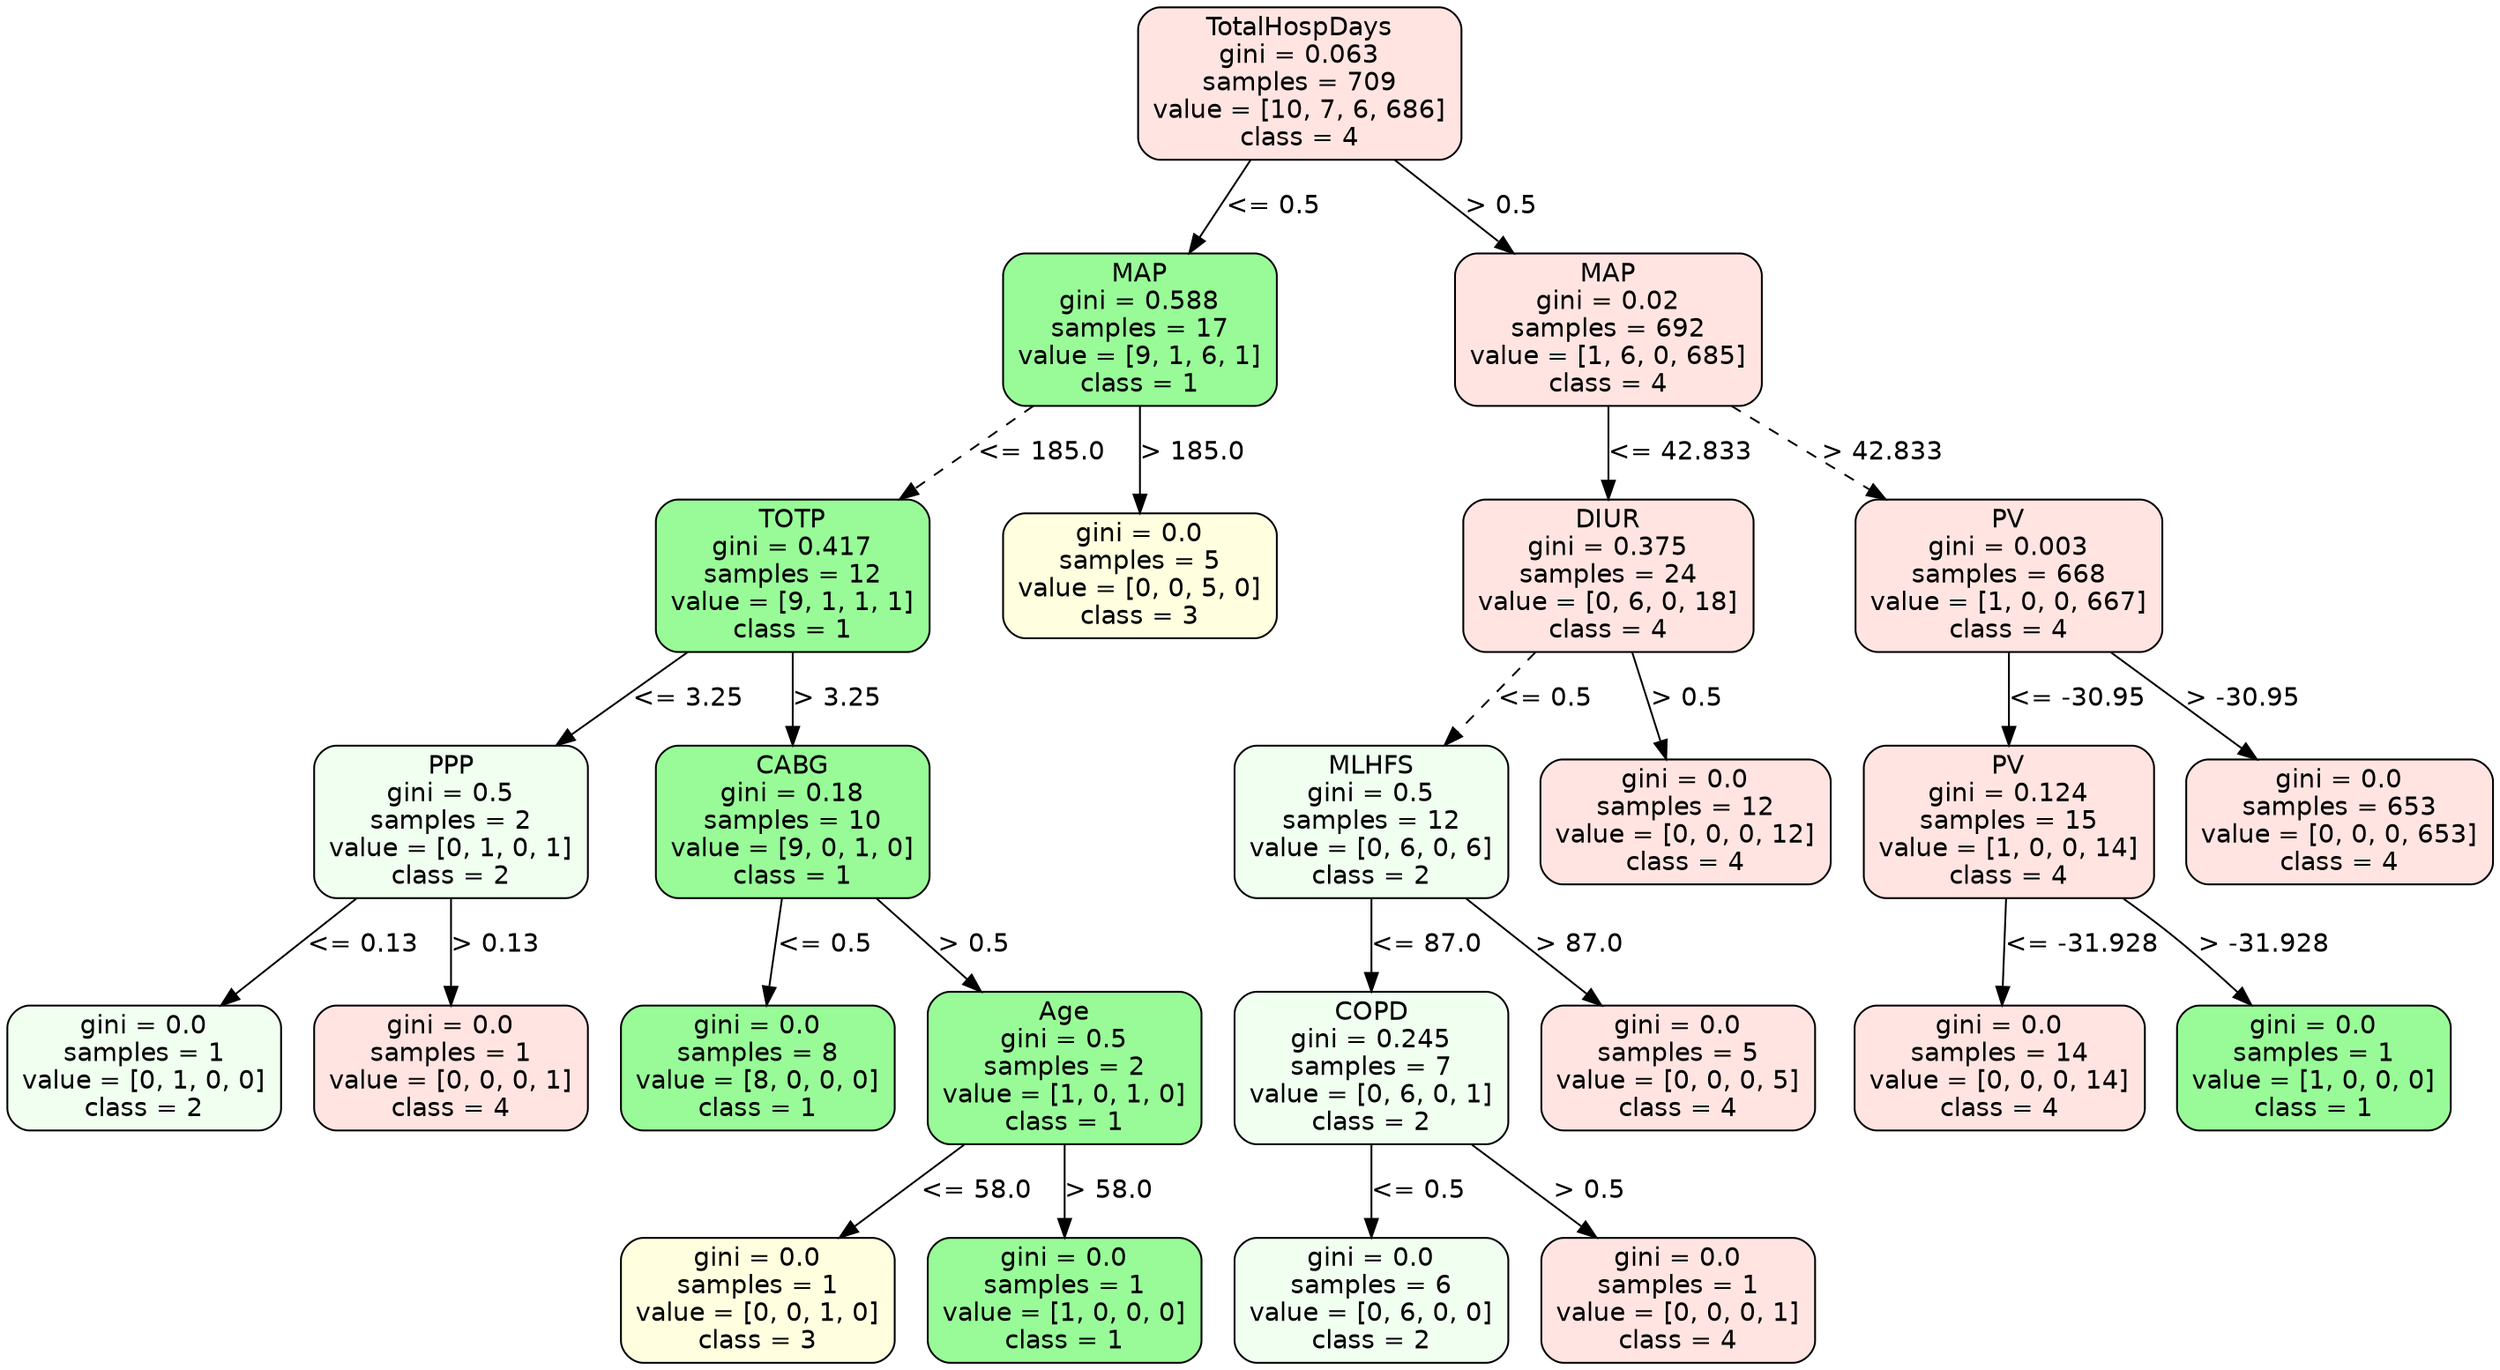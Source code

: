 strict digraph Tree {
	graph [bb="0,0,1353,738"];
	node [color=black,
		fontname=helvetica,
		label="\N",
		shape=box,
		style="filled, rounded"
	];
	edge [fontname=helvetica];
	0	[fillcolor=mistyrose,
		height=1.1528,
		label="TotalHospDays\ngini = 0.063\nsamples = 709\nvalue = [10, 7, 6, 686]\nclass = 4",
		pos="703.5,696.5",
		width=2.4444];
	1	[fillcolor=palegreen,
		height=1.1528,
		label="MAP\ngini = 0.588\nsamples = 17\nvalue = [9, 1, 6, 1]\nclass = 1",
		pos="616.5,562.5",
		width=2.0694];
	0 -> 1	[label="<= 0.5",
		labelangle=45,
		labeldistance=2.5,
		lp="689.5,629.5",
		op="<=",
		param=0.5,
		pos="e,643.37,604.27 676.69,654.82 667.92,641.52 658.09,626.6 648.96,612.74",
		style=solid];
	12	[fillcolor=mistyrose,
		height=1.1528,
		label="MAP\ngini = 0.02\nsamples = 692\nvalue = [1, 6, 0, 685]\nclass = 4",
		pos="871.5,562.5",
		width=2.3194];
	0 -> 12	[label="> 0.5",
		labelangle=-45,
		labeldistance=2.5,
		lp="813.5,629.5",
		op=">",
		param=0.5,
		pos="e,819.89,604.05 755.28,654.82 773.08,640.83 793.17,625.04 811.57,610.59",
		style=solid];
	2	[fillcolor=palegreen,
		height=1.1528,
		label="TOTP\ngini = 0.417\nsamples = 12\nvalue = [9, 1, 1, 1]\nclass = 1",
		pos="427.5,428.5",
		width=2.0694];
	1 -> 2	[label="<= 185.0",
		lp="563.5,495.5",
		op="<=",
		param=185.0,
		pos="e,485.71,470.15 558.51,521 538.11,506.75 515.02,490.62 493.97,475.92",
		style=dashed];
	11	[fillcolor=lightyellow,
		height=0.94444,
		label="gini = 0.0\nsamples = 5\nvalue = [0, 0, 5, 0]\nclass = 3",
		pos="616.5,428.5",
		width=2.0694];
	1 -> 11	[label="> 185.0",
		lp="645.5,495.5",
		op=">",
		param=185.0,
		pos="e,616.5,462.74 616.5,520.82 616.5,505.68 616.5,488.44 616.5,473.05",
		style=solid];
	3	[fillcolor=honeydew,
		height=1.1528,
		label="PPP\ngini = 0.5\nsamples = 2\nvalue = [0, 1, 0, 1]\nclass = 2",
		pos="241.5,294.5",
		width=2.0694];
	2 -> 3	[label="<= 3.25",
		lp="371,361.5",
		op="<=",
		param=3.25,
		pos="e,298.78,336.15 370.43,387 350.44,372.81 327.83,356.77 307.19,342.12",
		style=solid];
	6	[fillcolor=palegreen,
		height=1.1528,
		label="CABG\ngini = 0.18\nsamples = 10\nvalue = [9, 0, 1, 0]\nclass = 1",
		pos="427.5,294.5",
		width=2.0694];
	2 -> 6	[label="> 3.25",
		lp="452,361.5",
		op=">",
		param=3.25,
		pos="e,427.5,336.27 427.5,386.82 427.5,374.02 427.5,359.73 427.5,346.32",
		style=solid];
	4	[fillcolor=honeydew,
		height=0.94444,
		label="gini = 0.0\nsamples = 1\nvalue = [0, 1, 0, 0]\nclass = 2",
		pos="74.5,160.5",
		width=2.0694];
	3 -> 4	[label="<= 0.13",
		lp="194,227.5",
		op="<=",
		param=0.13,
		pos="e,116.29,194.53 190.03,252.82 169.13,236.3 145.08,217.29 124.35,200.9",
		style=solid];
	5	[fillcolor=mistyrose,
		height=0.94444,
		label="gini = 0.0\nsamples = 1\nvalue = [0, 0, 0, 1]\nclass = 4",
		pos="241.5,160.5",
		width=2.0694];
	3 -> 5	[label="> 0.13",
		lp="266,227.5",
		op=">",
		param=0.13,
		pos="e,241.5,194.74 241.5,252.82 241.5,237.68 241.5,220.44 241.5,205.05",
		style=solid];
	7	[fillcolor=palegreen,
		height=0.94444,
		label="gini = 0.0\nsamples = 8\nvalue = [8, 0, 0, 0]\nclass = 1",
		pos="408.5,160.5",
		width=2.0694];
	6 -> 7	[label="<= 0.5",
		lp="445.5,227.5",
		op="<=",
		param=0.5,
		pos="e,413.29,194.74 421.64,252.82 419.46,237.68 416.98,220.44 414.77,205.05",
		style=solid];
	8	[fillcolor=palegreen,
		height=1.1528,
		label="Age\ngini = 0.5\nsamples = 2\nvalue = [1, 0, 1, 0]\nclass = 1",
		pos="575.5,160.5",
		width=2.0694];
	6 -> 8	[label="> 0.5",
		lp="526.5,227.5",
		op=">",
		param=0.5,
		pos="e,530.04,202.05 473.11,252.82 488.66,238.95 506.18,223.33 522.27,208.98",
		style=solid];
	9	[fillcolor=lightyellow,
		height=0.94444,
		label="gini = 0.0\nsamples = 1\nvalue = [0, 0, 1, 0]\nclass = 3",
		pos="408.5,34",
		width=2.0694];
	8 -> 9	[label="<= 58.0",
		lp="528,93.5",
		op="<=",
		param=58.0,
		pos="e,453,68.177 520.82,118.73 501.68,104.46 480.23,88.477 461.25,74.327",
		style=solid];
	10	[fillcolor=palegreen,
		height=0.94444,
		label="gini = 0.0\nsamples = 1\nvalue = [1, 0, 0, 0]\nclass = 1",
		pos="575.5,34",
		width=2.0694];
	8 -> 10	[label="> 58.0",
		lp="600,93.5",
		op=">",
		param=58.0,
		pos="e,575.5,68.379 575.5,118.73 575.5,105.86 575.5,91.597 575.5,78.541",
		style=solid];
	13	[fillcolor=mistyrose,
		height=1.1528,
		label="DIUR\ngini = 0.375\nsamples = 24\nvalue = [0, 6, 0, 18]\nclass = 4",
		pos="871.5,428.5",
		width=2.1944];
	12 -> 13	[label="<= 42.833",
		lp="911,495.5",
		op="<=",
		param=42.833,
		pos="e,871.5,470.27 871.5,520.82 871.5,508.02 871.5,493.73 871.5,480.32",
		style=solid];
	20	[fillcolor=mistyrose,
		height=1.1528,
		label="PV\ngini = 0.003\nsamples = 668\nvalue = [1, 0, 0, 667]\nclass = 4",
		pos="1089.5,428.5",
		width=2.3194];
	12 -> 20	[label="> 42.833",
		lp="1021,495.5",
		op=">",
		param=42.833,
		pos="e,1022.4,470.15 938.39,521 962.24,506.56 989.26,490.19 1013.8,475.34",
		style=dashed];
	14	[fillcolor=honeydew,
		height=1.1528,
		label="MLHFS\ngini = 0.5\nsamples = 12\nvalue = [0, 6, 0, 6]\nclass = 2",
		pos="742.5,294.5",
		width=2.0694];
	13 -> 14	[label="<= 0.5",
		lp="837.5,361.5",
		op="<=",
		param=0.5,
		pos="e,782.35,336.27 831.74,386.82 818.38,373.14 803.34,357.76 789.48,343.57",
		style=dashed];
	19	[fillcolor=mistyrose,
		height=0.94444,
		label="gini = 0.0\nsamples = 12\nvalue = [0, 0, 0, 12]\nclass = 4",
		pos="913.5,294.5",
		width=2.1944];
	13 -> 19	[label="> 0.5",
		lp="914.5,361.5",
		op=">",
		param=0.5,
		pos="e,902.92,328.74 884.44,386.82 889.31,371.53 894.85,354.11 899.78,338.61",
		style=solid];
	15	[fillcolor=honeydew,
		height=1.1528,
		label="COPD\ngini = 0.245\nsamples = 7\nvalue = [0, 6, 0, 1]\nclass = 2",
		pos="742.5,160.5",
		width=2.0694];
	14 -> 15	[label="<= 87.0",
		lp="773,227.5",
		op="<=",
		param=87.0,
		pos="e,742.5,202.27 742.5,252.82 742.5,240.02 742.5,225.73 742.5,212.32",
		style=solid];
	18	[fillcolor=mistyrose,
		height=0.94444,
		label="gini = 0.0\nsamples = 5\nvalue = [0, 0, 0, 5]\nclass = 4",
		pos="909.5,160.5",
		width=2.0694];
	14 -> 18	[label="> 87.0",
		lp="856,227.5",
		op=">",
		param=87.0,
		pos="e,867.71,194.53 793.97,252.82 814.87,236.3 838.92,217.29 859.65,200.9",
		style=solid];
	16	[fillcolor=honeydew,
		height=0.94444,
		label="gini = 0.0\nsamples = 6\nvalue = [0, 6, 0, 0]\nclass = 2",
		pos="742.5,34",
		width=2.0694];
	15 -> 16	[label="<= 0.5",
		lp="768.5,93.5",
		op="<=",
		param=0.5,
		pos="e,742.5,68.379 742.5,118.73 742.5,105.86 742.5,91.597 742.5,78.541",
		style=solid];
	17	[fillcolor=mistyrose,
		height=0.94444,
		label="gini = 0.0\nsamples = 1\nvalue = [0, 0, 0, 1]\nclass = 4",
		pos="909.5,34",
		width=2.0694];
	15 -> 17	[label="> 0.5",
		lp="861.5,93.5",
		op=">",
		param=0.5,
		pos="e,865,68.177 797.18,118.73 816.32,104.46 837.77,88.477 856.75,74.327",
		style=solid];
	21	[fillcolor=mistyrose,
		height=1.1528,
		label="PV\ngini = 0.124\nsamples = 15\nvalue = [1, 0, 0, 14]\nclass = 4",
		pos="1089.5,294.5",
		width=2.1944];
	20 -> 21	[label="<= -30.95",
		lp="1127,361.5",
		op="<=",
		param=-30.95,
		pos="e,1089.5,336.27 1089.5,386.82 1089.5,374.02 1089.5,359.73 1089.5,346.32",
		style=solid];
	24	[fillcolor=mistyrose,
		height=0.94444,
		label="gini = 0.0\nsamples = 653\nvalue = [0, 0, 0, 653]\nclass = 4",
		pos="1269.5,294.5",
		width=2.3194];
	20 -> 24	[label="> -30.95",
		lp="1217,361.5",
		op=">",
		param=-30.95,
		pos="e,1224.5,328.53 1145,386.82 1167.7,370.15 1193.9,350.95 1216.4,334.47",
		style=solid];
	22	[fillcolor=mistyrose,
		height=0.94444,
		label="gini = 0.0\nsamples = 14\nvalue = [0, 0, 0, 14]\nclass = 4",
		pos="1084.5,160.5",
		width=2.1944];
	21 -> 22	[label="<= -31.928",
		lp="1129.5,227.5",
		op="<=",
		param=-31.928,
		pos="e,1085.8,194.74 1088,252.82 1087.4,237.68 1086.7,220.44 1086.1,205.05",
		style=solid];
	23	[fillcolor=palegreen,
		height=0.94444,
		label="gini = 0.0\nsamples = 1\nvalue = [1, 0, 0, 0]\nclass = 1",
		pos="1255.5,160.5",
		width=2.0694];
	21 -> 23	[label="> -31.928",
		lp="1228.5,227.5",
		op=">",
		param=-31.928,
		pos="e,1221.4,194.84 1151.8,252.7 1159.9,246.94 1168,240.94 1175.5,235 1188.5,224.72 1202,212.84 1214.1,201.68",
		style=solid];
}
